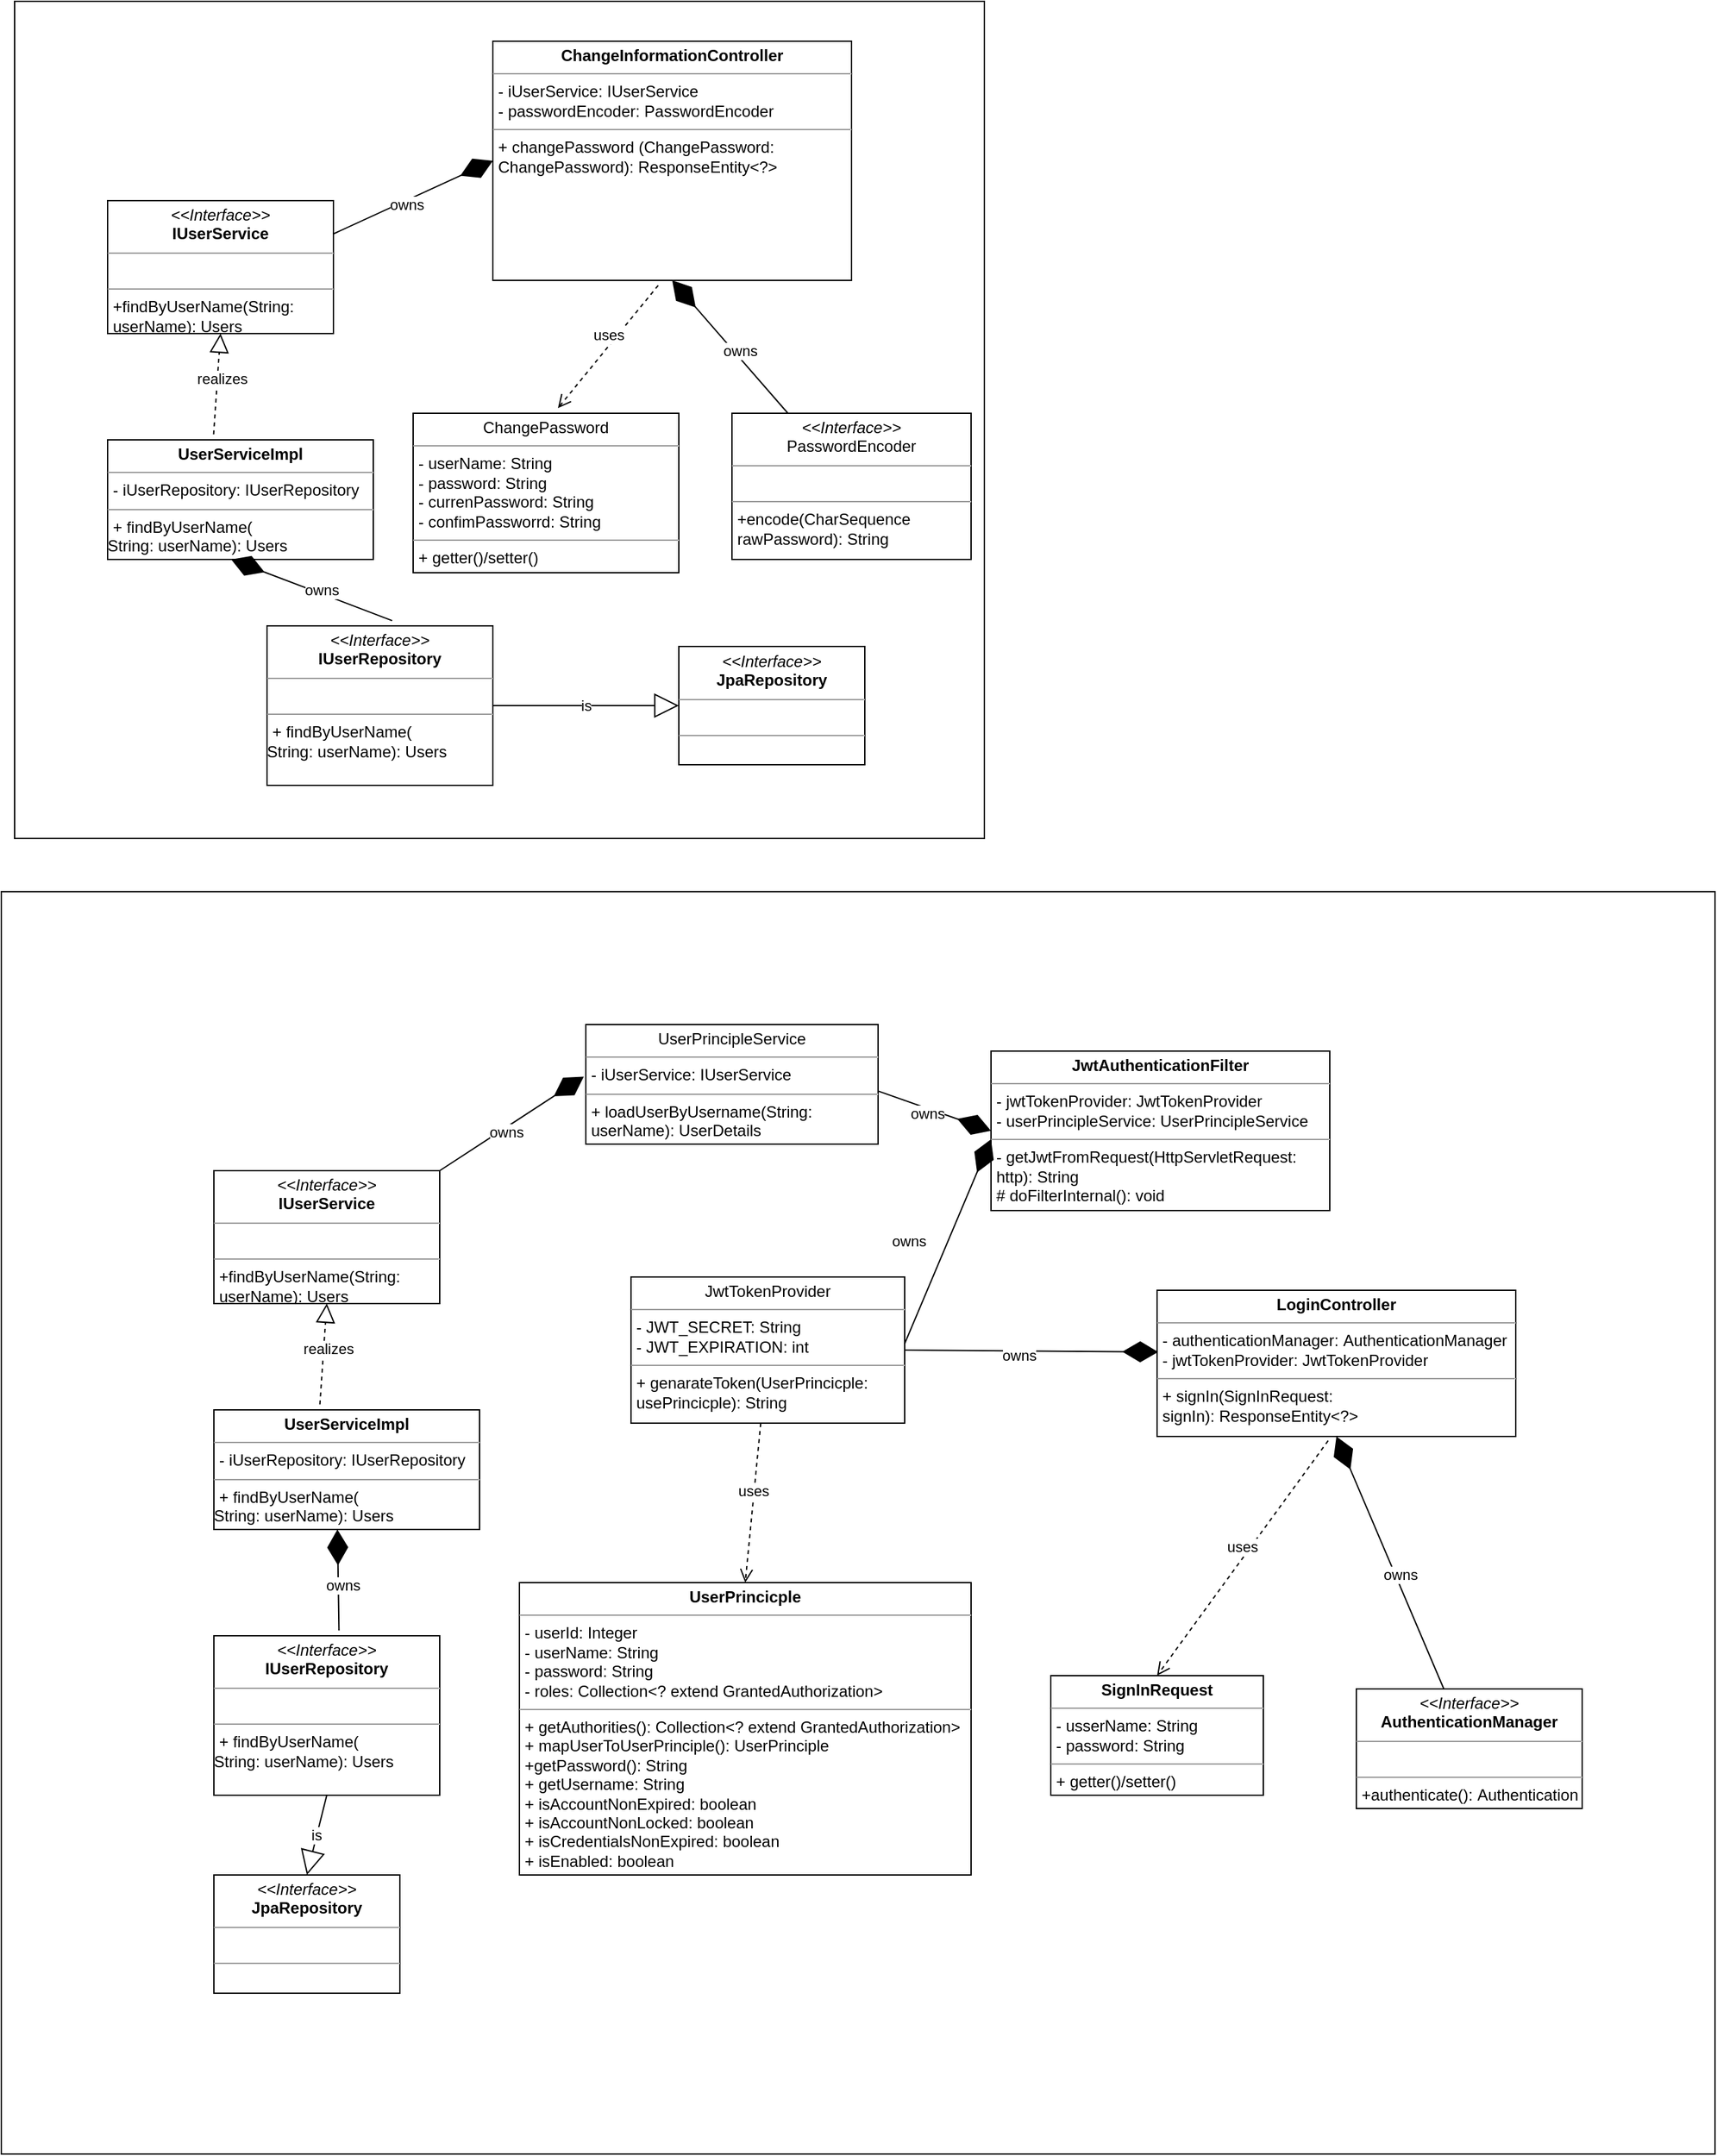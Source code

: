 <mxfile version="22.0.3" type="device" pages="3">
  <diagram id="C5RBs43oDa-KdzZeNtuy" name="class_diagram">
    <mxGraphModel dx="1276" dy="1783" grid="1" gridSize="10" guides="1" tooltips="1" connect="1" arrows="1" fold="1" page="1" pageScale="1" pageWidth="827" pageHeight="1169" math="0" shadow="0">
      <root>
        <mxCell id="WIyWlLk6GJQsqaUBKTNV-0" />
        <mxCell id="WIyWlLk6GJQsqaUBKTNV-1" parent="WIyWlLk6GJQsqaUBKTNV-0" />
        <mxCell id="ql8s9O4BfAqlzzYeSNHr-0" value="" style="html=1;whiteSpace=wrap;" parent="WIyWlLk6GJQsqaUBKTNV-1" vertex="1">
          <mxGeometry x="60" y="-430" width="1290" height="950" as="geometry" />
        </mxCell>
        <mxCell id="jYPO3VI367kmdUoxZ0iE-0" value="" style="rounded=0;whiteSpace=wrap;html=1;" parent="WIyWlLk6GJQsqaUBKTNV-1" vertex="1">
          <mxGeometry x="70" y="-1100" width="730" height="630" as="geometry" />
        </mxCell>
        <mxCell id="OGq1cjGKQ7Xz-tsoZoZo-18" value="&lt;p style=&quot;margin:0px;margin-top:4px;text-align:center;&quot;&gt;&lt;i&gt;&amp;lt;&amp;lt;Interface&amp;gt;&amp;gt;&lt;/i&gt;&lt;br&gt;&lt;b&gt;JpaRepository&lt;/b&gt;&lt;/p&gt;&lt;hr size=&quot;1&quot;&gt;&lt;p style=&quot;margin:0px;margin-left:4px;&quot;&gt;&lt;br&gt;&lt;/p&gt;&lt;hr size=&quot;1&quot;&gt;&lt;p style=&quot;margin:0px;margin-left:4px;&quot;&gt;&lt;br&gt;&lt;/p&gt;" style="verticalAlign=top;align=left;overflow=fill;fontSize=12;fontFamily=Helvetica;html=1;whiteSpace=wrap;" parent="WIyWlLk6GJQsqaUBKTNV-1" vertex="1">
          <mxGeometry x="220" y="310" width="140" height="89" as="geometry" />
        </mxCell>
        <mxCell id="OGq1cjGKQ7Xz-tsoZoZo-21" value="&lt;p style=&quot;margin:0px;margin-top:4px;text-align:center;&quot;&gt;&lt;b&gt;LoginController&lt;/b&gt;&lt;/p&gt;&lt;hr size=&quot;1&quot;&gt;&lt;p style=&quot;margin:0px;margin-left:4px;&quot;&gt;- authenticationManager&lt;span style=&quot;background-color: initial;&quot;&gt;:&amp;nbsp;&lt;/span&gt;AuthenticationManager&lt;/p&gt;&lt;p style=&quot;margin:0px;margin-left:4px;&quot;&gt;- jwtTokenProvider: JwtTokenProvider&amp;nbsp;&lt;/p&gt;&lt;hr size=&quot;1&quot;&gt;&lt;p style=&quot;margin:0px;margin-left:4px;&quot;&gt;+&amp;nbsp;signIn&lt;span style=&quot;background-color: initial;&quot;&gt;(SignInRequest: signIn):&amp;nbsp;&lt;/span&gt;ResponseEntity&amp;lt;?&amp;gt;&lt;/p&gt;" style="verticalAlign=top;align=left;overflow=fill;fontSize=12;fontFamily=Helvetica;html=1;whiteSpace=wrap;" parent="WIyWlLk6GJQsqaUBKTNV-1" vertex="1">
          <mxGeometry x="930" y="-130" width="270" height="110" as="geometry" />
        </mxCell>
        <mxCell id="OGq1cjGKQ7Xz-tsoZoZo-25" value="&lt;p style=&quot;margin:0px;margin-top:4px;text-align:center;&quot;&gt;&lt;b&gt;SignInRequest&lt;/b&gt;&lt;/p&gt;&lt;hr size=&quot;1&quot;&gt;&lt;p style=&quot;margin:0px;margin-left:4px;&quot;&gt;- usserName: String&lt;/p&gt;&lt;p style=&quot;margin:0px;margin-left:4px;&quot;&gt;- password: String&lt;/p&gt;&lt;hr size=&quot;1&quot;&gt;&lt;p style=&quot;margin:0px;margin-left:4px;&quot;&gt;+ getter()/setter()&lt;/p&gt;" style="verticalAlign=top;align=left;overflow=fill;fontSize=12;fontFamily=Helvetica;html=1;whiteSpace=wrap;" parent="WIyWlLk6GJQsqaUBKTNV-1" vertex="1">
          <mxGeometry x="850" y="160" width="160" height="90" as="geometry" />
        </mxCell>
        <mxCell id="OGq1cjGKQ7Xz-tsoZoZo-29" value="&lt;p style=&quot;margin:0px;margin-top:4px;text-align:center;&quot;&gt;&lt;i&gt;&amp;lt;&amp;lt;Interface&amp;gt;&amp;gt;&lt;/i&gt;&lt;br&gt;&lt;b&gt;IUserService&lt;/b&gt;&lt;/p&gt;&lt;hr size=&quot;1&quot;&gt;&lt;p style=&quot;margin:0px;margin-left:4px;&quot;&gt;&lt;br&gt;&lt;/p&gt;&lt;hr size=&quot;1&quot;&gt;&lt;p style=&quot;margin:0px;margin-left:4px;&quot;&gt;+findByUserName(String: userName): Users&lt;/p&gt;" style="verticalAlign=top;align=left;overflow=fill;fontSize=12;fontFamily=Helvetica;html=1;whiteSpace=wrap;" parent="WIyWlLk6GJQsqaUBKTNV-1" vertex="1">
          <mxGeometry x="220" y="-220" width="170" height="100" as="geometry" />
        </mxCell>
        <mxCell id="OGq1cjGKQ7Xz-tsoZoZo-30" value="&lt;p style=&quot;margin:0px;margin-top:4px;text-align:center;&quot;&gt;&lt;b style=&quot;border-color: var(--border-color);&quot;&gt;UserServiceImpl&lt;/b&gt;&lt;br&gt;&lt;/p&gt;&lt;hr size=&quot;1&quot;&gt;&lt;p style=&quot;margin:0px;margin-left:4px;&quot;&gt;-&amp;nbsp;iUserRepository&lt;span style=&quot;background-color: initial;&quot;&gt;: I&lt;/span&gt;UserRepository&lt;/p&gt;&lt;hr size=&quot;1&quot;&gt;&lt;p style=&quot;margin:0px;margin-left:4px;&quot;&gt;+&amp;nbsp;findByUserName(&lt;/p&gt;String: userName&lt;span style=&quot;background-color: initial;&quot;&gt;):&amp;nbsp;&lt;/span&gt;&lt;span style=&quot;background-color: initial;&quot;&gt;Users&lt;/span&gt;" style="verticalAlign=top;align=left;overflow=fill;fontSize=12;fontFamily=Helvetica;html=1;whiteSpace=wrap;" parent="WIyWlLk6GJQsqaUBKTNV-1" vertex="1">
          <mxGeometry x="220" y="-40" width="200" height="90" as="geometry" />
        </mxCell>
        <mxCell id="OGq1cjGKQ7Xz-tsoZoZo-31" value="" style="endArrow=block;dashed=1;endFill=0;endSize=12;html=1;rounded=0;entryX=0.5;entryY=1;entryDx=0;entryDy=0;exitX=0.399;exitY=-0.046;exitDx=0;exitDy=0;exitPerimeter=0;" parent="WIyWlLk6GJQsqaUBKTNV-1" source="OGq1cjGKQ7Xz-tsoZoZo-30" target="OGq1cjGKQ7Xz-tsoZoZo-29" edge="1">
          <mxGeometry width="160" relative="1" as="geometry">
            <mxPoint x="560" y="10" as="sourcePoint" />
            <mxPoint x="720" y="10" as="targetPoint" />
          </mxGeometry>
        </mxCell>
        <mxCell id="OGq1cjGKQ7Xz-tsoZoZo-32" value="realizes" style="edgeLabel;html=1;align=center;verticalAlign=middle;resizable=0;points=[];" parent="OGq1cjGKQ7Xz-tsoZoZo-31" vertex="1" connectable="0">
          <mxGeometry x="0.099" y="-3" relative="1" as="geometry">
            <mxPoint as="offset" />
          </mxGeometry>
        </mxCell>
        <mxCell id="OGq1cjGKQ7Xz-tsoZoZo-33" value="&lt;p style=&quot;margin:0px;margin-top:4px;text-align:center;&quot;&gt;&lt;i&gt;&amp;lt;&amp;lt;Interface&amp;gt;&amp;gt;&lt;/i&gt;&lt;br&gt;&lt;b&gt;IUserRepository&lt;/b&gt;&lt;/p&gt;&lt;hr size=&quot;1&quot;&gt;&lt;p style=&quot;margin:0px;margin-left:4px;&quot;&gt;&lt;br&gt;&lt;/p&gt;&lt;hr size=&quot;1&quot;&gt;&lt;p style=&quot;margin:0px;margin-left:4px;&quot;&gt;+&amp;nbsp;findByUserName(&lt;/p&gt;String: userName&lt;span style=&quot;background-color: initial;&quot;&gt;):&amp;nbsp;Users&lt;/span&gt;" style="verticalAlign=top;align=left;overflow=fill;fontSize=12;fontFamily=Helvetica;html=1;whiteSpace=wrap;" parent="WIyWlLk6GJQsqaUBKTNV-1" vertex="1">
          <mxGeometry x="220" y="130" width="170" height="120" as="geometry" />
        </mxCell>
        <mxCell id="OGq1cjGKQ7Xz-tsoZoZo-34" value="" style="endArrow=diamondThin;endFill=1;endSize=24;html=1;rounded=0;exitX=0.554;exitY=-0.033;exitDx=0;exitDy=0;entryX=0.465;entryY=1;entryDx=0;entryDy=0;entryPerimeter=0;exitPerimeter=0;" parent="WIyWlLk6GJQsqaUBKTNV-1" source="OGq1cjGKQ7Xz-tsoZoZo-33" target="OGq1cjGKQ7Xz-tsoZoZo-30" edge="1">
          <mxGeometry width="160" relative="1" as="geometry">
            <mxPoint x="560" y="10" as="sourcePoint" />
            <mxPoint x="720" y="10" as="targetPoint" />
          </mxGeometry>
        </mxCell>
        <mxCell id="OGq1cjGKQ7Xz-tsoZoZo-35" value="owns" style="edgeLabel;html=1;align=center;verticalAlign=middle;resizable=0;points=[];" parent="OGq1cjGKQ7Xz-tsoZoZo-34" vertex="1" connectable="0">
          <mxGeometry x="-0.103" y="-3" relative="1" as="geometry">
            <mxPoint as="offset" />
          </mxGeometry>
        </mxCell>
        <mxCell id="OGq1cjGKQ7Xz-tsoZoZo-36" value="is" style="endArrow=block;endSize=16;endFill=0;html=1;rounded=0;exitX=0.5;exitY=1;exitDx=0;exitDy=0;entryX=0.5;entryY=0;entryDx=0;entryDy=0;" parent="WIyWlLk6GJQsqaUBKTNV-1" source="OGq1cjGKQ7Xz-tsoZoZo-33" target="OGq1cjGKQ7Xz-tsoZoZo-18" edge="1">
          <mxGeometry width="160" relative="1" as="geometry">
            <mxPoint x="500" y="-10" as="sourcePoint" />
            <mxPoint x="660" y="-10" as="targetPoint" />
          </mxGeometry>
        </mxCell>
        <mxCell id="OGq1cjGKQ7Xz-tsoZoZo-37" value="&lt;p style=&quot;margin:0px;margin-top:4px;text-align:center;&quot;&gt;&lt;b&gt;JwtAuthenticationFilter&lt;/b&gt;&lt;/p&gt;&lt;hr size=&quot;1&quot;&gt;&lt;p style=&quot;margin:0px;margin-left:4px;&quot;&gt;-&amp;nbsp;jwtTokenProvider&lt;span style=&quot;background-color: initial;&quot;&gt;: J&lt;/span&gt;wtTokenProvider&lt;/p&gt;&lt;p style=&quot;margin:0px;margin-left:4px;&quot;&gt;- userPrincipleService:&amp;nbsp;UserPrincipleService&lt;/p&gt;&lt;hr size=&quot;1&quot;&gt;&lt;p style=&quot;margin:0px;margin-left:4px;&quot;&gt;- getJwtFromRequest&lt;span style=&quot;background-color: initial;&quot;&gt;(HttpServletRequest: http):&amp;nbsp;&lt;/span&gt;String&lt;/p&gt;&lt;p style=&quot;margin:0px;margin-left:4px;&quot;&gt;#&amp;nbsp;doFilterInternal(): void&lt;/p&gt;&lt;p style=&quot;margin:0px;margin-left:4px;&quot;&gt;&lt;br&gt;&lt;/p&gt;" style="verticalAlign=top;align=left;overflow=fill;fontSize=12;fontFamily=Helvetica;html=1;whiteSpace=wrap;" parent="WIyWlLk6GJQsqaUBKTNV-1" vertex="1">
          <mxGeometry x="805" y="-310" width="255" height="120" as="geometry" />
        </mxCell>
        <mxCell id="OGq1cjGKQ7Xz-tsoZoZo-38" value="&lt;p style=&quot;margin:0px;margin-top:4px;text-align:center;&quot;&gt;J&lt;span style=&quot;text-align: left;&quot;&gt;wtTokenProvider&lt;/span&gt;&lt;br&gt;&lt;/p&gt;&lt;hr size=&quot;1&quot;&gt;&lt;p style=&quot;margin:0px;margin-left:4px;&quot;&gt;- JWT_SECRET&lt;span style=&quot;background-color: initial;&quot;&gt;: String&lt;/span&gt;&lt;/p&gt;&lt;p style=&quot;margin:0px;margin-left:4px;&quot;&gt;-&amp;nbsp;JWT_EXPIRATION: int&lt;/p&gt;&lt;hr size=&quot;1&quot;&gt;&lt;p style=&quot;margin:0px;margin-left:4px;&quot;&gt;+&amp;nbsp;genarateToken&lt;span style=&quot;background-color: initial;&quot;&gt;(UserPrincicple: usePrincicple):&amp;nbsp;&lt;/span&gt;String&lt;/p&gt;" style="verticalAlign=top;align=left;overflow=fill;fontSize=12;fontFamily=Helvetica;html=1;whiteSpace=wrap;" parent="WIyWlLk6GJQsqaUBKTNV-1" vertex="1">
          <mxGeometry x="534" y="-140" width="206" height="110" as="geometry" />
        </mxCell>
        <mxCell id="OGq1cjGKQ7Xz-tsoZoZo-39" value="" style="endArrow=diamondThin;endFill=1;endSize=24;html=1;rounded=0;entryX=0;entryY=0.553;entryDx=0;entryDy=0;exitX=0.999;exitY=0.461;exitDx=0;exitDy=0;exitPerimeter=0;entryPerimeter=0;" parent="WIyWlLk6GJQsqaUBKTNV-1" source="OGq1cjGKQ7Xz-tsoZoZo-38" target="OGq1cjGKQ7Xz-tsoZoZo-37" edge="1">
          <mxGeometry width="160" relative="1" as="geometry">
            <mxPoint x="865" y="90" as="sourcePoint" />
            <mxPoint x="830" y="20" as="targetPoint" />
          </mxGeometry>
        </mxCell>
        <mxCell id="OGq1cjGKQ7Xz-tsoZoZo-40" value="owns" style="edgeLabel;html=1;align=center;verticalAlign=middle;resizable=0;points=[];" parent="OGq1cjGKQ7Xz-tsoZoZo-39" vertex="1" connectable="0">
          <mxGeometry x="-0.103" y="-3" relative="1" as="geometry">
            <mxPoint x="-29" y="-10" as="offset" />
          </mxGeometry>
        </mxCell>
        <mxCell id="OGq1cjGKQ7Xz-tsoZoZo-41" value="&lt;p style=&quot;margin:0px;margin-top:4px;text-align:center;&quot;&gt;UserPrincipleService&lt;/p&gt;&lt;hr size=&quot;1&quot;&gt;&lt;p style=&quot;margin:0px;margin-left:4px;&quot;&gt;- iUserService: IUserService&lt;/p&gt;&lt;hr size=&quot;1&quot;&gt;&lt;p style=&quot;margin:0px;margin-left:4px;&quot;&gt;+&amp;nbsp;loadUserByUsername&lt;span style=&quot;background-color: initial;&quot;&gt;(String: userName):&amp;nbsp;&lt;/span&gt;UserDetails&lt;/p&gt;" style="verticalAlign=top;align=left;overflow=fill;fontSize=12;fontFamily=Helvetica;html=1;whiteSpace=wrap;" parent="WIyWlLk6GJQsqaUBKTNV-1" vertex="1">
          <mxGeometry x="500" y="-330" width="220" height="90" as="geometry" />
        </mxCell>
        <mxCell id="OGq1cjGKQ7Xz-tsoZoZo-42" value="" style="endArrow=diamondThin;endFill=1;endSize=24;html=1;rounded=0;entryX=0;entryY=0.5;entryDx=0;entryDy=0;exitX=1;exitY=0.556;exitDx=0;exitDy=0;exitPerimeter=0;" parent="WIyWlLk6GJQsqaUBKTNV-1" source="OGq1cjGKQ7Xz-tsoZoZo-41" target="OGq1cjGKQ7Xz-tsoZoZo-37" edge="1">
          <mxGeometry width="160" relative="1" as="geometry">
            <mxPoint x="722" y="-278" as="sourcePoint" />
            <mxPoint x="820" y="-76" as="targetPoint" />
          </mxGeometry>
        </mxCell>
        <mxCell id="OGq1cjGKQ7Xz-tsoZoZo-43" value="owns" style="edgeLabel;html=1;align=center;verticalAlign=middle;resizable=0;points=[];" parent="OGq1cjGKQ7Xz-tsoZoZo-42" vertex="1" connectable="0">
          <mxGeometry x="-0.103" y="-3" relative="1" as="geometry">
            <mxPoint as="offset" />
          </mxGeometry>
        </mxCell>
        <mxCell id="OGq1cjGKQ7Xz-tsoZoZo-44" value="" style="endArrow=diamondThin;endFill=1;endSize=24;html=1;rounded=0;exitX=1;exitY=0;exitDx=0;exitDy=0;entryX=-0.007;entryY=0.436;entryDx=0;entryDy=0;entryPerimeter=0;" parent="WIyWlLk6GJQsqaUBKTNV-1" source="OGq1cjGKQ7Xz-tsoZoZo-29" target="OGq1cjGKQ7Xz-tsoZoZo-41" edge="1">
          <mxGeometry width="160" relative="1" as="geometry">
            <mxPoint x="660" y="190" as="sourcePoint" />
            <mxPoint x="747" y="120" as="targetPoint" />
          </mxGeometry>
        </mxCell>
        <mxCell id="OGq1cjGKQ7Xz-tsoZoZo-45" value="owns" style="edgeLabel;html=1;align=center;verticalAlign=middle;resizable=0;points=[];" parent="OGq1cjGKQ7Xz-tsoZoZo-44" vertex="1" connectable="0">
          <mxGeometry x="-0.103" y="-3" relative="1" as="geometry">
            <mxPoint as="offset" />
          </mxGeometry>
        </mxCell>
        <mxCell id="OGq1cjGKQ7Xz-tsoZoZo-47" value="&lt;p style=&quot;margin:0px;margin-top:4px;text-align:center;&quot;&gt;&lt;b&gt;UserPrincicple&lt;/b&gt;&lt;/p&gt;&lt;hr size=&quot;1&quot;&gt;&lt;p style=&quot;margin:0px;margin-left:4px;&quot;&gt;- userId: Integer&lt;/p&gt;&lt;p style=&quot;margin:0px;margin-left:4px;&quot;&gt;-&amp;nbsp;userName: String&lt;/p&gt;&lt;p style=&quot;margin:0px;margin-left:4px;&quot;&gt;- password: String&lt;/p&gt;&lt;p style=&quot;margin:0px;margin-left:4px;&quot;&gt;- roles: Collection&amp;lt;? extend GrantedAuthorization&amp;gt;&lt;/p&gt;&lt;hr size=&quot;1&quot;&gt;&lt;p style=&quot;margin:0px;margin-left:4px;&quot;&gt;+&amp;nbsp;getAuthorities&lt;span style=&quot;background-color: initial;&quot;&gt;(): Collection&amp;lt;? extend GrantedAuthorization&amp;gt;&lt;/span&gt;&lt;/p&gt;&lt;p style=&quot;margin:0px;margin-left:4px;&quot;&gt;&lt;span style=&quot;background-color: initial;&quot;&gt;+&amp;nbsp;&lt;/span&gt;mapUserToUserPrinciple():&amp;nbsp;UserPrinciple&lt;/p&gt;&lt;p style=&quot;margin:0px;margin-left:4px;&quot;&gt;+getPassword(): String&lt;/p&gt;&lt;p style=&quot;margin:0px;margin-left:4px;&quot;&gt;+&amp;nbsp;getUsername: String&lt;/p&gt;&lt;p style=&quot;margin:0px;margin-left:4px;&quot;&gt;+&amp;nbsp;isAccountNonExpired:&amp;nbsp;boolean&lt;/p&gt;&lt;p style=&quot;margin:0px;margin-left:4px;&quot;&gt;+&amp;nbsp;isAccountNonLocked: boolean&lt;/p&gt;&lt;p style=&quot;border-color: var(--border-color); margin: 0px 0px 0px 4px;&quot;&gt;+&amp;nbsp;isCredentialsNonExpired&lt;span style=&quot;background-color: initial;&quot;&gt;:&amp;nbsp;boolean&lt;/span&gt;&lt;/p&gt;&lt;p style=&quot;border-color: var(--border-color); margin: 0px 0px 0px 4px;&quot;&gt;+&amp;nbsp;isEnabled&lt;span style=&quot;background-color: initial;&quot;&gt;: boolean&lt;/span&gt;&lt;/p&gt;" style="verticalAlign=top;align=left;overflow=fill;fontSize=12;fontFamily=Helvetica;html=1;whiteSpace=wrap;" parent="WIyWlLk6GJQsqaUBKTNV-1" vertex="1">
          <mxGeometry x="450" y="90" width="340" height="220" as="geometry" />
        </mxCell>
        <mxCell id="OGq1cjGKQ7Xz-tsoZoZo-48" value="uses" style="html=1;verticalAlign=bottom;endArrow=open;dashed=1;endSize=8;curved=0;rounded=0;entryX=0.5;entryY=0;entryDx=0;entryDy=0;" parent="WIyWlLk6GJQsqaUBKTNV-1" source="OGq1cjGKQ7Xz-tsoZoZo-38" target="OGq1cjGKQ7Xz-tsoZoZo-47" edge="1">
          <mxGeometry relative="1" as="geometry">
            <mxPoint x="1000" y="190" as="sourcePoint" />
            <mxPoint x="880" y="210" as="targetPoint" />
          </mxGeometry>
        </mxCell>
        <mxCell id="OGq1cjGKQ7Xz-tsoZoZo-49" value="uses" style="html=1;verticalAlign=bottom;endArrow=open;dashed=1;endSize=8;curved=0;rounded=0;entryX=0.5;entryY=0;entryDx=0;entryDy=0;exitX=0.477;exitY=1.029;exitDx=0;exitDy=0;exitPerimeter=0;" parent="WIyWlLk6GJQsqaUBKTNV-1" source="OGq1cjGKQ7Xz-tsoZoZo-21" target="OGq1cjGKQ7Xz-tsoZoZo-25" edge="1">
          <mxGeometry relative="1" as="geometry">
            <mxPoint x="1360" y="88" as="sourcePoint" />
            <mxPoint x="1190" y="30" as="targetPoint" />
          </mxGeometry>
        </mxCell>
        <mxCell id="OGq1cjGKQ7Xz-tsoZoZo-50" value="&lt;p style=&quot;margin:0px;margin-top:4px;text-align:center;&quot;&gt;&lt;i&gt;&amp;lt;&amp;lt;Interface&amp;gt;&amp;gt;&lt;/i&gt;&lt;br&gt;&lt;b&gt;AuthenticationManager&lt;/b&gt;&lt;/p&gt;&lt;hr size=&quot;1&quot;&gt;&lt;p style=&quot;margin:0px;margin-left:4px;&quot;&gt;&lt;br&gt;&lt;/p&gt;&lt;hr size=&quot;1&quot;&gt;&lt;p style=&quot;margin:0px;margin-left:4px;&quot;&gt;+authenticate&lt;span style=&quot;background-color: initial;&quot;&gt;():&amp;nbsp;&lt;/span&gt;Authentication&lt;/p&gt;" style="verticalAlign=top;align=left;overflow=fill;fontSize=12;fontFamily=Helvetica;html=1;whiteSpace=wrap;" parent="WIyWlLk6GJQsqaUBKTNV-1" vertex="1">
          <mxGeometry x="1080" y="170" width="170" height="90" as="geometry" />
        </mxCell>
        <mxCell id="OGq1cjGKQ7Xz-tsoZoZo-51" value="" style="endArrow=diamondThin;endFill=1;endSize=24;html=1;rounded=0;entryX=0.5;entryY=1;entryDx=0;entryDy=0;" parent="WIyWlLk6GJQsqaUBKTNV-1" source="OGq1cjGKQ7Xz-tsoZoZo-50" target="OGq1cjGKQ7Xz-tsoZoZo-21" edge="1">
          <mxGeometry width="160" relative="1" as="geometry">
            <mxPoint x="1413" y="150" as="sourcePoint" />
            <mxPoint x="1547" y="70" as="targetPoint" />
          </mxGeometry>
        </mxCell>
        <mxCell id="OGq1cjGKQ7Xz-tsoZoZo-52" value="owns" style="edgeLabel;html=1;align=center;verticalAlign=middle;resizable=0;points=[];" parent="OGq1cjGKQ7Xz-tsoZoZo-51" vertex="1" connectable="0">
          <mxGeometry x="-0.103" y="-3" relative="1" as="geometry">
            <mxPoint as="offset" />
          </mxGeometry>
        </mxCell>
        <mxCell id="OGq1cjGKQ7Xz-tsoZoZo-53" value="" style="endArrow=diamondThin;endFill=1;endSize=24;html=1;rounded=0;entryX=0.003;entryY=0.422;entryDx=0;entryDy=0;exitX=1;exitY=0.5;exitDx=0;exitDy=0;entryPerimeter=0;" parent="WIyWlLk6GJQsqaUBKTNV-1" source="OGq1cjGKQ7Xz-tsoZoZo-38" target="OGq1cjGKQ7Xz-tsoZoZo-21" edge="1">
          <mxGeometry width="160" relative="1" as="geometry">
            <mxPoint x="740" y="-95" as="sourcePoint" />
            <mxPoint x="1400" as="targetPoint" />
          </mxGeometry>
        </mxCell>
        <mxCell id="OGq1cjGKQ7Xz-tsoZoZo-54" value="owns" style="edgeLabel;html=1;align=center;verticalAlign=middle;resizable=0;points=[];" parent="OGq1cjGKQ7Xz-tsoZoZo-53" vertex="1" connectable="0">
          <mxGeometry x="-0.103" y="-3" relative="1" as="geometry">
            <mxPoint as="offset" />
          </mxGeometry>
        </mxCell>
        <mxCell id="4vN9LezOLMFgxgBN6kdw-0" value="&lt;p style=&quot;margin:0px;margin-top:4px;text-align:center;&quot;&gt;&lt;b&gt;ChangeInformationController&lt;/b&gt;&lt;/p&gt;&lt;hr size=&quot;1&quot;&gt;&lt;p style=&quot;margin:0px;margin-left:4px;&quot;&gt;- iUserService&lt;span style=&quot;background-color: initial;&quot;&gt;: IUserService&lt;/span&gt;&lt;/p&gt;&lt;p style=&quot;margin:0px;margin-left:4px;&quot;&gt;&lt;span style=&quot;background-color: initial;&quot;&gt;- passwordEncoder: PasswordEncoder&lt;/span&gt;&lt;/p&gt;&lt;hr size=&quot;1&quot;&gt;&lt;p style=&quot;margin:0px;margin-left:4px;&quot;&gt;+ changePassword (ChangePassword: ChangePassword&lt;span style=&quot;background-color: initial;&quot;&gt;):&amp;nbsp;&lt;/span&gt;&lt;span style=&quot;background-color: initial;&quot;&gt;ResponseEntity&amp;lt;?&amp;gt;&lt;/span&gt;&lt;/p&gt;&lt;p style=&quot;margin:0px;margin-left:4px;&quot;&gt;&lt;br&gt;&lt;/p&gt;" style="verticalAlign=top;align=left;overflow=fill;fontSize=12;fontFamily=Helvetica;html=1;whiteSpace=wrap;" parent="WIyWlLk6GJQsqaUBKTNV-1" vertex="1">
          <mxGeometry x="430" y="-1070" width="270" height="180" as="geometry" />
        </mxCell>
        <mxCell id="4vN9LezOLMFgxgBN6kdw-1" value="&lt;p style=&quot;margin:0px;margin-top:4px;text-align:center;&quot;&gt;&lt;i&gt;&amp;lt;&amp;lt;Interface&amp;gt;&amp;gt;&lt;/i&gt;&lt;br&gt;&lt;b&gt;JpaRepository&lt;/b&gt;&lt;/p&gt;&lt;hr size=&quot;1&quot;&gt;&lt;p style=&quot;margin:0px;margin-left:4px;&quot;&gt;&lt;br&gt;&lt;/p&gt;&lt;hr size=&quot;1&quot;&gt;&lt;p style=&quot;margin:0px;margin-left:4px;&quot;&gt;&lt;br&gt;&lt;/p&gt;" style="verticalAlign=top;align=left;overflow=fill;fontSize=12;fontFamily=Helvetica;html=1;whiteSpace=wrap;" parent="WIyWlLk6GJQsqaUBKTNV-1" vertex="1">
          <mxGeometry x="570" y="-614.5" width="140" height="89" as="geometry" />
        </mxCell>
        <mxCell id="4vN9LezOLMFgxgBN6kdw-2" value="&lt;p style=&quot;margin:0px;margin-top:4px;text-align:center;&quot;&gt;&lt;i&gt;&amp;lt;&amp;lt;Interface&amp;gt;&amp;gt;&lt;/i&gt;&lt;br&gt;&lt;b&gt;IUserService&lt;/b&gt;&lt;/p&gt;&lt;hr size=&quot;1&quot;&gt;&lt;p style=&quot;margin:0px;margin-left:4px;&quot;&gt;&lt;br&gt;&lt;/p&gt;&lt;hr size=&quot;1&quot;&gt;&lt;p style=&quot;margin:0px;margin-left:4px;&quot;&gt;+findByUserName(String: userName): Users&lt;/p&gt;" style="verticalAlign=top;align=left;overflow=fill;fontSize=12;fontFamily=Helvetica;html=1;whiteSpace=wrap;" parent="WIyWlLk6GJQsqaUBKTNV-1" vertex="1">
          <mxGeometry x="140" y="-950" width="170" height="100" as="geometry" />
        </mxCell>
        <mxCell id="4vN9LezOLMFgxgBN6kdw-3" value="&lt;p style=&quot;margin:0px;margin-top:4px;text-align:center;&quot;&gt;&lt;b style=&quot;border-color: var(--border-color);&quot;&gt;UserServiceImpl&lt;/b&gt;&lt;br&gt;&lt;/p&gt;&lt;hr size=&quot;1&quot;&gt;&lt;p style=&quot;margin:0px;margin-left:4px;&quot;&gt;-&amp;nbsp;iUserRepository&lt;span style=&quot;background-color: initial;&quot;&gt;: I&lt;/span&gt;UserRepository&lt;/p&gt;&lt;hr size=&quot;1&quot;&gt;&lt;p style=&quot;margin:0px;margin-left:4px;&quot;&gt;+&amp;nbsp;findByUserName(&lt;/p&gt;String: userName&lt;span style=&quot;background-color: initial;&quot;&gt;):&amp;nbsp;&lt;/span&gt;&lt;span style=&quot;background-color: initial;&quot;&gt;Users&lt;/span&gt;" style="verticalAlign=top;align=left;overflow=fill;fontSize=12;fontFamily=Helvetica;html=1;whiteSpace=wrap;" parent="WIyWlLk6GJQsqaUBKTNV-1" vertex="1">
          <mxGeometry x="140" y="-770" width="200" height="90" as="geometry" />
        </mxCell>
        <mxCell id="4vN9LezOLMFgxgBN6kdw-4" value="" style="endArrow=block;dashed=1;endFill=0;endSize=12;html=1;rounded=0;entryX=0.5;entryY=1;entryDx=0;entryDy=0;exitX=0.399;exitY=-0.046;exitDx=0;exitDy=0;exitPerimeter=0;" parent="WIyWlLk6GJQsqaUBKTNV-1" source="4vN9LezOLMFgxgBN6kdw-3" target="4vN9LezOLMFgxgBN6kdw-2" edge="1">
          <mxGeometry width="160" relative="1" as="geometry">
            <mxPoint x="480" y="-720" as="sourcePoint" />
            <mxPoint x="640" y="-720" as="targetPoint" />
          </mxGeometry>
        </mxCell>
        <mxCell id="4vN9LezOLMFgxgBN6kdw-5" value="realizes" style="edgeLabel;html=1;align=center;verticalAlign=middle;resizable=0;points=[];" parent="4vN9LezOLMFgxgBN6kdw-4" vertex="1" connectable="0">
          <mxGeometry x="0.099" y="-3" relative="1" as="geometry">
            <mxPoint as="offset" />
          </mxGeometry>
        </mxCell>
        <mxCell id="4vN9LezOLMFgxgBN6kdw-6" value="&lt;p style=&quot;margin:0px;margin-top:4px;text-align:center;&quot;&gt;&lt;i&gt;&amp;lt;&amp;lt;Interface&amp;gt;&amp;gt;&lt;/i&gt;&lt;br&gt;&lt;b&gt;IUserRepository&lt;/b&gt;&lt;/p&gt;&lt;hr size=&quot;1&quot;&gt;&lt;p style=&quot;margin:0px;margin-left:4px;&quot;&gt;&lt;br&gt;&lt;/p&gt;&lt;hr size=&quot;1&quot;&gt;&lt;p style=&quot;margin:0px;margin-left:4px;&quot;&gt;+&amp;nbsp;findByUserName(&lt;/p&gt;String: userName&lt;span style=&quot;background-color: initial;&quot;&gt;):&amp;nbsp;Users&lt;/span&gt;" style="verticalAlign=top;align=left;overflow=fill;fontSize=12;fontFamily=Helvetica;html=1;whiteSpace=wrap;" parent="WIyWlLk6GJQsqaUBKTNV-1" vertex="1">
          <mxGeometry x="260" y="-630" width="170" height="120" as="geometry" />
        </mxCell>
        <mxCell id="4vN9LezOLMFgxgBN6kdw-7" value="" style="endArrow=diamondThin;endFill=1;endSize=24;html=1;rounded=0;exitX=0.554;exitY=-0.033;exitDx=0;exitDy=0;entryX=0.465;entryY=1;entryDx=0;entryDy=0;entryPerimeter=0;exitPerimeter=0;" parent="WIyWlLk6GJQsqaUBKTNV-1" source="4vN9LezOLMFgxgBN6kdw-6" target="4vN9LezOLMFgxgBN6kdw-3" edge="1">
          <mxGeometry width="160" relative="1" as="geometry">
            <mxPoint x="480" y="-720" as="sourcePoint" />
            <mxPoint x="640" y="-720" as="targetPoint" />
          </mxGeometry>
        </mxCell>
        <mxCell id="4vN9LezOLMFgxgBN6kdw-8" value="owns" style="edgeLabel;html=1;align=center;verticalAlign=middle;resizable=0;points=[];" parent="4vN9LezOLMFgxgBN6kdw-7" vertex="1" connectable="0">
          <mxGeometry x="-0.103" y="-3" relative="1" as="geometry">
            <mxPoint as="offset" />
          </mxGeometry>
        </mxCell>
        <mxCell id="4vN9LezOLMFgxgBN6kdw-9" value="is" style="endArrow=block;endSize=16;endFill=0;html=1;rounded=0;exitX=1;exitY=0.5;exitDx=0;exitDy=0;entryX=0;entryY=0.5;entryDx=0;entryDy=0;" parent="WIyWlLk6GJQsqaUBKTNV-1" source="4vN9LezOLMFgxgBN6kdw-6" target="4vN9LezOLMFgxgBN6kdw-1" edge="1">
          <mxGeometry width="160" relative="1" as="geometry">
            <mxPoint x="420" y="-740" as="sourcePoint" />
            <mxPoint x="580" y="-740" as="targetPoint" />
          </mxGeometry>
        </mxCell>
        <mxCell id="4vN9LezOLMFgxgBN6kdw-10" value="" style="endArrow=diamondThin;endFill=1;endSize=24;html=1;rounded=0;exitX=1;exitY=0.25;exitDx=0;exitDy=0;entryX=0;entryY=0.5;entryDx=0;entryDy=0;" parent="WIyWlLk6GJQsqaUBKTNV-1" source="4vN9LezOLMFgxgBN6kdw-2" target="4vN9LezOLMFgxgBN6kdw-0" edge="1">
          <mxGeometry width="160" relative="1" as="geometry">
            <mxPoint x="310" y="-890" as="sourcePoint" />
            <mxPoint x="418" y="-961" as="targetPoint" />
          </mxGeometry>
        </mxCell>
        <mxCell id="4vN9LezOLMFgxgBN6kdw-11" value="owns" style="edgeLabel;html=1;align=center;verticalAlign=middle;resizable=0;points=[];" parent="4vN9LezOLMFgxgBN6kdw-10" vertex="1" connectable="0">
          <mxGeometry x="-0.103" y="-3" relative="1" as="geometry">
            <mxPoint as="offset" />
          </mxGeometry>
        </mxCell>
        <mxCell id="4vN9LezOLMFgxgBN6kdw-12" value="uses" style="html=1;verticalAlign=bottom;endArrow=open;dashed=1;endSize=8;curved=0;rounded=0;exitX=0.461;exitY=1.021;exitDx=0;exitDy=0;exitPerimeter=0;entryX=0.545;entryY=-0.032;entryDx=0;entryDy=0;entryPerimeter=0;" parent="WIyWlLk6GJQsqaUBKTNV-1" source="4vN9LezOLMFgxgBN6kdw-0" target="4vN9LezOLMFgxgBN6kdw-13" edge="1">
          <mxGeometry relative="1" as="geometry">
            <mxPoint x="727" y="-960" as="sourcePoint" />
            <mxPoint x="570" y="-850" as="targetPoint" />
          </mxGeometry>
        </mxCell>
        <mxCell id="4vN9LezOLMFgxgBN6kdw-13" value="&lt;p style=&quot;margin:0px;margin-top:4px;text-align:center;&quot;&gt;ChangePassword&lt;/p&gt;&lt;hr size=&quot;1&quot;&gt;&lt;p style=&quot;margin:0px;margin-left:4px;&quot;&gt;-&amp;nbsp;userName&lt;span style=&quot;background-color: initial;&quot;&gt;: String&lt;/span&gt;&lt;/p&gt;&lt;p style=&quot;margin:0px;margin-left:4px;&quot;&gt;-&amp;nbsp;password&lt;span style=&quot;background-color: initial;&quot;&gt;: String&lt;/span&gt;&lt;/p&gt;&lt;p style=&quot;margin:0px;margin-left:4px;&quot;&gt;&lt;span style=&quot;background-color: initial;&quot;&gt;- currenPassword: String&lt;/span&gt;&lt;/p&gt;&lt;p style=&quot;margin:0px;margin-left:4px;&quot;&gt;- confimPassworrd: String&lt;/p&gt;&lt;hr size=&quot;1&quot;&gt;&lt;p style=&quot;margin:0px;margin-left:4px;&quot;&gt;+ getter()/setter()&lt;/p&gt;" style="verticalAlign=top;align=left;overflow=fill;fontSize=12;fontFamily=Helvetica;html=1;whiteSpace=wrap;" parent="WIyWlLk6GJQsqaUBKTNV-1" vertex="1">
          <mxGeometry x="370" y="-790" width="200" height="120" as="geometry" />
        </mxCell>
        <mxCell id="4vN9LezOLMFgxgBN6kdw-14" value="&lt;p style=&quot;margin:0px;margin-top:4px;text-align:center;&quot;&gt;&lt;i&gt;&amp;lt;&amp;lt;Interface&amp;gt;&amp;gt;&lt;/i&gt;&lt;br&gt;PasswordEncoder&lt;br&gt;&lt;/p&gt;&lt;hr size=&quot;1&quot;&gt;&lt;p style=&quot;margin:0px;margin-left:4px;&quot;&gt;&lt;br&gt;&lt;/p&gt;&lt;hr size=&quot;1&quot;&gt;&lt;p style=&quot;margin:0px;margin-left:4px;&quot;&gt;+encode&lt;span style=&quot;background-color: initial;&quot;&gt;(CharSequence rawPassword):&amp;nbsp;&lt;/span&gt;String&lt;/p&gt;" style="verticalAlign=top;align=left;overflow=fill;fontSize=12;fontFamily=Helvetica;html=1;whiteSpace=wrap;" parent="WIyWlLk6GJQsqaUBKTNV-1" vertex="1">
          <mxGeometry x="610" y="-790" width="180" height="110" as="geometry" />
        </mxCell>
        <mxCell id="4vN9LezOLMFgxgBN6kdw-15" value="" style="endArrow=diamondThin;endFill=1;endSize=24;html=1;rounded=0;entryX=0.5;entryY=1;entryDx=0;entryDy=0;" parent="WIyWlLk6GJQsqaUBKTNV-1" source="4vN9LezOLMFgxgBN6kdw-14" target="4vN9LezOLMFgxgBN6kdw-0" edge="1">
          <mxGeometry width="160" relative="1" as="geometry">
            <mxPoint x="1098" y="-760" as="sourcePoint" />
            <mxPoint x="750" y="-930" as="targetPoint" />
          </mxGeometry>
        </mxCell>
        <mxCell id="4vN9LezOLMFgxgBN6kdw-16" value="owns" style="edgeLabel;html=1;align=center;verticalAlign=middle;resizable=0;points=[];" parent="4vN9LezOLMFgxgBN6kdw-15" vertex="1" connectable="0">
          <mxGeometry x="-0.103" y="-3" relative="1" as="geometry">
            <mxPoint as="offset" />
          </mxGeometry>
        </mxCell>
      </root>
    </mxGraphModel>
  </diagram>
  <diagram id="lOfqRchyNPSI56cXGb2N" name="squence_diagram">
    <mxGraphModel dx="2328" dy="722" grid="1" gridSize="10" guides="1" tooltips="1" connect="1" arrows="1" fold="1" page="1" pageScale="1" pageWidth="827" pageHeight="1169" math="0" shadow="0">
      <root>
        <mxCell id="0" />
        <mxCell id="1" parent="0" />
        <mxCell id="oL-_xspf0wyE7Ma5RtEQ-44" value="" style="rounded=0;whiteSpace=wrap;html=1;" parent="1" vertex="1">
          <mxGeometry x="-760" y="60" width="1220" height="830" as="geometry" />
        </mxCell>
        <mxCell id="oL-_xspf0wyE7Ma5RtEQ-33" value="" style="rounded=0;whiteSpace=wrap;html=1;" parent="1" vertex="1">
          <mxGeometry x="-770" y="990" width="1630" height="830" as="geometry" />
        </mxCell>
        <mxCell id="e0AsV-FHl-M4myUDjuzJ-1" value="User" style="shape=umlActor;verticalLabelPosition=bottom;verticalAlign=top;html=1;outlineConnect=0;" parent="1" vertex="1">
          <mxGeometry x="-650" y="1055" width="30" height="60" as="geometry" />
        </mxCell>
        <mxCell id="e0AsV-FHl-M4myUDjuzJ-2" value="" style="endArrow=none;dashed=1;html=1;rounded=0;" parent="1" edge="1">
          <mxGeometry width="50" height="50" relative="1" as="geometry">
            <mxPoint x="-640" y="1810" as="sourcePoint" />
            <mxPoint x="-640" y="1144" as="targetPoint" />
          </mxGeometry>
        </mxCell>
        <mxCell id="e0AsV-FHl-M4myUDjuzJ-5" value="" style="html=1;points=[[0,0,0,0,5],[0,1,0,0,-5],[1,0,0,0,5],[1,1,0,0,-5]];perimeter=orthogonalPerimeter;outlineConnect=0;targetShapes=umlLifeline;portConstraint=eastwest;newEdgeStyle={&quot;curved&quot;:0,&quot;rounded&quot;:0};" parent="1" vertex="1">
          <mxGeometry x="-490" y="1144" width="10" height="666" as="geometry" />
        </mxCell>
        <mxCell id="e0AsV-FHl-M4myUDjuzJ-6" value="1. Enterr username and &lt;br&gt;password" style="html=1;verticalAlign=bottom;endArrow=block;curved=0;rounded=0;" parent="1" edge="1">
          <mxGeometry width="80" relative="1" as="geometry">
            <mxPoint x="-640" y="1185" as="sourcePoint" />
            <mxPoint x="-490" y="1185" as="targetPoint" />
          </mxGeometry>
        </mxCell>
        <mxCell id="e0AsV-FHl-M4myUDjuzJ-7" value="View" style="rounded=0;whiteSpace=wrap;html=1;" parent="1" vertex="1">
          <mxGeometry x="-525" y="1065" width="80" height="40" as="geometry" />
        </mxCell>
        <mxCell id="e0AsV-FHl-M4myUDjuzJ-8" value="" style="endArrow=none;dashed=1;html=1;rounded=0;entryX=0.5;entryY=1;entryDx=0;entryDy=0;" parent="1" source="e0AsV-FHl-M4myUDjuzJ-5" target="e0AsV-FHl-M4myUDjuzJ-7" edge="1">
          <mxGeometry width="50" height="50" relative="1" as="geometry">
            <mxPoint x="-485.5" y="1156" as="sourcePoint" />
            <mxPoint x="-485.5" y="1105" as="targetPoint" />
          </mxGeometry>
        </mxCell>
        <mxCell id="e0AsV-FHl-M4myUDjuzJ-9" value="2. Click button &quot;Sign in&quot;" style="html=1;verticalAlign=bottom;endArrow=block;curved=0;rounded=0;" parent="1" edge="1">
          <mxGeometry width="80" relative="1" as="geometry">
            <mxPoint x="-640" y="1225" as="sourcePoint" />
            <mxPoint x="-490" y="1225" as="targetPoint" />
          </mxGeometry>
        </mxCell>
        <mxCell id="e0AsV-FHl-M4myUDjuzJ-12" value="" style="html=1;points=[[0,0,0,0,5],[0,1,0,0,-5],[1,0,0,0,5],[1,1,0,0,-5]];perimeter=orthogonalPerimeter;outlineConnect=0;targetShapes=umlLifeline;portConstraint=eastwest;newEdgeStyle={&quot;curved&quot;:0,&quot;rounded&quot;:0};" parent="1" vertex="1">
          <mxGeometry x="-295" y="1225" width="10" height="120" as="geometry" />
        </mxCell>
        <mxCell id="e0AsV-FHl-M4myUDjuzJ-13" value="&lt;pre style=&quot;background-color: rgb(255, 255, 255); color: rgb(8, 8, 8);&quot;&gt;&lt;font style=&quot;font-size: 12px;&quot; face=&quot;Helvetica&quot;&gt;JwtAuthenticationFilter&lt;/font&gt;&lt;/pre&gt;" style="rounded=0;whiteSpace=wrap;html=1;" parent="1" vertex="1">
          <mxGeometry x="-360" y="1065" width="140" height="45" as="geometry" />
        </mxCell>
        <mxCell id="e0AsV-FHl-M4myUDjuzJ-14" value="3. doFilterInternal()" style="html=1;verticalAlign=bottom;endArrow=block;curved=0;rounded=0;entryX=0.5;entryY=0.348;entryDx=0;entryDy=0;entryPerimeter=0;" parent="1" edge="1">
          <mxGeometry width="80" relative="1" as="geometry">
            <mxPoint x="-480" y="1264.998" as="sourcePoint" />
            <mxPoint x="-290" y="1264.998" as="targetPoint" />
          </mxGeometry>
        </mxCell>
        <mxCell id="e0AsV-FHl-M4myUDjuzJ-15" value="" style="endArrow=none;dashed=1;html=1;rounded=0;entryX=0.5;entryY=1;entryDx=0;entryDy=0;" parent="1" source="e0AsV-FHl-M4myUDjuzJ-12" target="e0AsV-FHl-M4myUDjuzJ-13" edge="1">
          <mxGeometry width="50" height="50" relative="1" as="geometry">
            <mxPoint x="-445" y="1154" as="sourcePoint" />
            <mxPoint x="-445" y="1115" as="targetPoint" />
          </mxGeometry>
        </mxCell>
        <mxCell id="e0AsV-FHl-M4myUDjuzJ-16" value="" style="html=1;points=[[0,0,0,0,5],[0,1,0,0,-5],[1,0,0,0,5],[1,1,0,0,-5]];perimeter=orthogonalPerimeter;outlineConnect=0;targetShapes=umlLifeline;portConstraint=eastwest;newEdgeStyle={&quot;curved&quot;:0,&quot;rounded&quot;:0};" parent="1" vertex="1">
          <mxGeometry x="-95" y="1270" width="10" height="540" as="geometry" />
        </mxCell>
        <mxCell id="e0AsV-FHl-M4myUDjuzJ-17" value="&lt;pre style=&quot;background-color: rgb(255, 255, 255); color: rgb(8, 8, 8);&quot;&gt;&lt;font style=&quot;font-size: 12px;&quot; face=&quot;Helvetica&quot;&gt;SignInController&lt;/font&gt;&lt;/pre&gt;" style="rounded=0;whiteSpace=wrap;html=1;" parent="1" vertex="1">
          <mxGeometry x="-149.37" y="1065" width="115" height="45" as="geometry" />
        </mxCell>
        <mxCell id="e0AsV-FHl-M4myUDjuzJ-18" value="4. SignIn()" style="html=1;verticalAlign=bottom;endArrow=block;curved=0;rounded=0;" parent="1" edge="1">
          <mxGeometry width="80" relative="1" as="geometry">
            <mxPoint x="-285" y="1305" as="sourcePoint" />
            <mxPoint x="-95" y="1305" as="targetPoint" />
          </mxGeometry>
        </mxCell>
        <mxCell id="e0AsV-FHl-M4myUDjuzJ-19" value="" style="endArrow=none;dashed=1;html=1;rounded=0;entryX=0.5;entryY=1;entryDx=0;entryDy=0;" parent="1" target="e0AsV-FHl-M4myUDjuzJ-17" edge="1">
          <mxGeometry width="50" height="50" relative="1" as="geometry">
            <mxPoint x="-90" y="1265" as="sourcePoint" />
            <mxPoint x="-245" y="1115" as="targetPoint" />
          </mxGeometry>
        </mxCell>
        <mxCell id="e0AsV-FHl-M4myUDjuzJ-20" value="" style="html=1;points=[[0,0,0,0,5],[0,1,0,0,-5],[1,0,0,0,5],[1,1,0,0,-5]];perimeter=orthogonalPerimeter;outlineConnect=0;targetShapes=umlLifeline;portConstraint=eastwest;newEdgeStyle={&quot;curved&quot;:0,&quot;rounded&quot;:0};" parent="1" vertex="1">
          <mxGeometry x="80" y="1305" width="10" height="190" as="geometry" />
        </mxCell>
        <mxCell id="e0AsV-FHl-M4myUDjuzJ-21" value="&lt;pre style=&quot;background-color: rgb(255, 255, 255); color: rgb(8, 8, 8);&quot;&gt;&lt;font style=&quot;font-size: 12px;&quot; face=&quot;Helvetica&quot;&gt;UserPrincipleService&lt;/font&gt;&lt;/pre&gt;" style="rounded=0;whiteSpace=wrap;html=1;" parent="1" vertex="1">
          <mxGeometry x="15" y="1065" width="140" height="45" as="geometry" />
        </mxCell>
        <mxCell id="e0AsV-FHl-M4myUDjuzJ-22" value="5. loadUserByUsername()" style="html=1;verticalAlign=bottom;endArrow=block;curved=0;rounded=0;" parent="1" edge="1">
          <mxGeometry width="80" relative="1" as="geometry">
            <mxPoint x="-85" y="1345" as="sourcePoint" />
            <mxPoint x="80" y="1345" as="targetPoint" />
          </mxGeometry>
        </mxCell>
        <mxCell id="e0AsV-FHl-M4myUDjuzJ-23" value="" style="endArrow=none;dashed=1;html=1;rounded=0;entryX=0.5;entryY=1;entryDx=0;entryDy=0;exitX=0.4;exitY=-0.002;exitDx=0;exitDy=0;exitPerimeter=0;" parent="1" source="e0AsV-FHl-M4myUDjuzJ-20" target="e0AsV-FHl-M4myUDjuzJ-21" edge="1">
          <mxGeometry width="50" height="50" relative="1" as="geometry">
            <mxPoint x="-120" y="1154" as="sourcePoint" />
            <mxPoint x="-120" y="1115" as="targetPoint" />
          </mxGeometry>
        </mxCell>
        <mxCell id="e0AsV-FHl-M4myUDjuzJ-24" value="wrong information" style="shape=umlFrame;whiteSpace=wrap;html=1;pointerEvents=0;width=110;height=40;" parent="1" vertex="1">
          <mxGeometry x="-690" y="1395" width="1420" height="395" as="geometry" />
        </mxCell>
        <mxCell id="e0AsV-FHl-M4myUDjuzJ-28" value="7.2.&amp;nbsp;returns error user &lt;br&gt;not found" style="html=1;verticalAlign=bottom;endArrow=open;dashed=1;endSize=8;curved=0;rounded=0;" parent="1" source="e0AsV-FHl-M4myUDjuzJ-20" edge="1">
          <mxGeometry relative="1" as="geometry">
            <mxPoint x="70" y="1463.91" as="sourcePoint" />
            <mxPoint x="-85" y="1463.91" as="targetPoint" />
          </mxGeometry>
        </mxCell>
        <mxCell id="e0AsV-FHl-M4myUDjuzJ-31" value="7.3. returns error user &lt;br&gt;not found" style="html=1;verticalAlign=bottom;endArrow=open;dashed=1;endSize=8;curved=0;rounded=0;" parent="1" edge="1">
          <mxGeometry relative="1" as="geometry">
            <mxPoint x="-95" y="1505" as="sourcePoint" />
            <mxPoint x="-480" y="1505" as="targetPoint" />
            <Array as="points">
              <mxPoint x="-280" y="1505" />
            </Array>
          </mxGeometry>
        </mxCell>
        <mxCell id="e0AsV-FHl-M4myUDjuzJ-32" value="[user not found]" style="text;html=1;align=center;verticalAlign=middle;resizable=0;points=[];autosize=1;strokeColor=none;fillColor=none;" parent="1" vertex="1">
          <mxGeometry x="-680" y="1475" width="110" height="30" as="geometry" />
        </mxCell>
        <mxCell id="e0AsV-FHl-M4myUDjuzJ-33" value="" style="endArrow=none;dashed=1;html=1;rounded=0;" parent="1" edge="1">
          <mxGeometry width="50" height="50" relative="1" as="geometry">
            <mxPoint x="-720" y="1545" as="sourcePoint" />
            <mxPoint x="720" y="1545" as="targetPoint" />
          </mxGeometry>
        </mxCell>
        <mxCell id="e0AsV-FHl-M4myUDjuzJ-34" value="[user found]" style="text;html=1;align=center;verticalAlign=middle;resizable=0;points=[];autosize=1;strokeColor=none;fillColor=none;" parent="1" vertex="1">
          <mxGeometry x="-680" y="1595" width="90" height="30" as="geometry" />
        </mxCell>
        <mxCell id="e0AsV-FHl-M4myUDjuzJ-37" value="" style="html=1;points=[[0,0,0,0,5],[0,1,0,0,-5],[1,0,0,0,5],[1,1,0,0,-5]];perimeter=orthogonalPerimeter;outlineConnect=0;targetShapes=umlLifeline;portConstraint=eastwest;newEdgeStyle={&quot;curved&quot;:0,&quot;rounded&quot;:0};" parent="1" vertex="1">
          <mxGeometry x="440" y="1575" width="10" height="85" as="geometry" />
        </mxCell>
        <mxCell id="e0AsV-FHl-M4myUDjuzJ-38" value="&lt;pre style=&quot;background-color: rgb(255, 255, 255); color: rgb(8, 8, 8);&quot;&gt;&lt;pre style=&quot;&quot;&gt;&lt;font style=&quot;font-size: 12px;&quot; face=&quot;Helvetica&quot;&gt;JwtTokenProvider&lt;/font&gt;&lt;/pre&gt;&lt;/pre&gt;" style="rounded=0;whiteSpace=wrap;html=1;" parent="1" vertex="1">
          <mxGeometry x="370" y="1065" width="150" height="45" as="geometry" />
        </mxCell>
        <mxCell id="e0AsV-FHl-M4myUDjuzJ-39" value="" style="endArrow=none;dashed=1;html=1;rounded=0;entryX=0.5;entryY=1;entryDx=0;entryDy=0;exitX=0.4;exitY=-0.002;exitDx=0;exitDy=0;exitPerimeter=0;" parent="1" source="e0AsV-FHl-M4myUDjuzJ-37" target="e0AsV-FHl-M4myUDjuzJ-38" edge="1">
          <mxGeometry width="50" height="50" relative="1" as="geometry">
            <mxPoint x="240" y="1154" as="sourcePoint" />
            <mxPoint x="240" y="1115" as="targetPoint" />
          </mxGeometry>
        </mxCell>
        <mxCell id="e0AsV-FHl-M4myUDjuzJ-40" value="8. genarateToken()" style="html=1;verticalAlign=bottom;endArrow=block;curved=0;rounded=0;" parent="1" target="e0AsV-FHl-M4myUDjuzJ-37" edge="1">
          <mxGeometry width="80" relative="1" as="geometry">
            <mxPoint x="-80" y="1604" as="sourcePoint" />
            <mxPoint x="572.75" y="1585" as="targetPoint" />
          </mxGeometry>
        </mxCell>
        <mxCell id="e0AsV-FHl-M4myUDjuzJ-41" value="10. return logged in successfully" style="html=1;verticalAlign=bottom;endArrow=open;dashed=1;endSize=8;curved=0;rounded=0;" parent="1" edge="1">
          <mxGeometry x="0.027" relative="1" as="geometry">
            <mxPoint x="-95" y="1760" as="sourcePoint" />
            <mxPoint x="-480" y="1760" as="targetPoint" />
            <mxPoint as="offset" />
          </mxGeometry>
        </mxCell>
        <mxCell id="e0AsV-FHl-M4myUDjuzJ-42" value="" style="html=1;points=[[0,0,0,0,5],[0,1,0,0,-5],[1,0,0,0,5],[1,1,0,0,-5]];perimeter=orthogonalPerimeter;outlineConnect=0;targetShapes=umlLifeline;portConstraint=eastwest;newEdgeStyle={&quot;curved&quot;:0,&quot;rounded&quot;:0};" parent="1" vertex="1">
          <mxGeometry x="650" y="1650" width="10" height="90" as="geometry" />
        </mxCell>
        <mxCell id="e0AsV-FHl-M4myUDjuzJ-43" value="&lt;pre style=&quot;background-color: rgb(255, 255, 255); color: rgb(8, 8, 8);&quot;&gt;&lt;pre style=&quot;&quot;&gt;&lt;font face=&quot;Helvetica&quot; style=&quot;font-size: 12px;&quot;&gt;SecurityContext&lt;/font&gt;&lt;/pre&gt;&lt;/pre&gt;" style="rounded=0;whiteSpace=wrap;html=1;" parent="1" vertex="1">
          <mxGeometry x="570" y="1065" width="170" height="45" as="geometry" />
        </mxCell>
        <mxCell id="e0AsV-FHl-M4myUDjuzJ-44" value="" style="endArrow=none;dashed=1;html=1;rounded=0;entryX=0.5;entryY=1;entryDx=0;entryDy=0;exitX=0.4;exitY=-0.002;exitDx=0;exitDy=0;exitPerimeter=0;" parent="1" source="e0AsV-FHl-M4myUDjuzJ-42" target="e0AsV-FHl-M4myUDjuzJ-43" edge="1">
          <mxGeometry width="50" height="50" relative="1" as="geometry">
            <mxPoint x="450" y="1154" as="sourcePoint" />
            <mxPoint x="450" y="1115" as="targetPoint" />
          </mxGeometry>
        </mxCell>
        <mxCell id="e0AsV-FHl-M4myUDjuzJ-45" value="10.setAuthentication()" style="html=1;verticalAlign=bottom;endArrow=block;curved=0;rounded=0;" parent="1" target="e0AsV-FHl-M4myUDjuzJ-42" edge="1">
          <mxGeometry width="80" relative="1" as="geometry">
            <mxPoint x="-85" y="1675" as="sourcePoint" />
            <mxPoint x="645" y="1675" as="targetPoint" />
          </mxGeometry>
        </mxCell>
        <mxCell id="aUs13BBWgvr6O6e0tRoo-3" value="User" style="shape=umlActor;verticalLabelPosition=bottom;verticalAlign=top;html=1;outlineConnect=0;" parent="1" vertex="1">
          <mxGeometry x="-579.38" y="130" width="30" height="60" as="geometry" />
        </mxCell>
        <mxCell id="aUs13BBWgvr6O6e0tRoo-5" value="" style="html=1;points=[[0,0,0,0,5],[0,1,0,0,-5],[1,0,0,0,5],[1,1,0,0,-5]];perimeter=orthogonalPerimeter;outlineConnect=0;targetShapes=umlLifeline;portConstraint=eastwest;newEdgeStyle={&quot;curved&quot;:0,&quot;rounded&quot;:0};" parent="1" vertex="1">
          <mxGeometry x="-393.76" y="250" width="10" height="540" as="geometry" />
        </mxCell>
        <mxCell id="aUs13BBWgvr6O6e0tRoo-6" value="1.&amp;nbsp;Enter current password ,new &lt;br&gt;password and confim password" style="html=1;verticalAlign=bottom;endArrow=block;curved=0;rounded=0;" parent="1" edge="1">
          <mxGeometry x="0.005" width="80" relative="1" as="geometry">
            <mxPoint x="-569.38" y="280" as="sourcePoint" />
            <mxPoint x="-393.76" y="280" as="targetPoint" />
            <mxPoint as="offset" />
          </mxGeometry>
        </mxCell>
        <mxCell id="aUs13BBWgvr6O6e0tRoo-7" value="View" style="rounded=0;whiteSpace=wrap;html=1;" parent="1" vertex="1">
          <mxGeometry x="-426.26" y="150" width="75" height="30" as="geometry" />
        </mxCell>
        <mxCell id="aUs13BBWgvr6O6e0tRoo-8" value="" style="endArrow=none;dashed=1;html=1;rounded=0;entryX=0.5;entryY=1;entryDx=0;entryDy=0;" parent="1" source="aUs13BBWgvr6O6e0tRoo-5" target="aUs13BBWgvr6O6e0tRoo-7" edge="1">
          <mxGeometry width="50" height="50" relative="1" as="geometry">
            <mxPoint x="-389.26" y="231" as="sourcePoint" />
            <mxPoint x="-389.26" y="180" as="targetPoint" />
          </mxGeometry>
        </mxCell>
        <mxCell id="aUs13BBWgvr6O6e0tRoo-15" value="" style="html=1;points=[[0,0,0,0,5],[0,1,0,0,-5],[1,0,0,0,5],[1,1,0,0,-5]];perimeter=orthogonalPerimeter;outlineConnect=0;targetShapes=umlLifeline;portConstraint=eastwest;newEdgeStyle={&quot;curved&quot;:0,&quot;rounded&quot;:0};" parent="1" vertex="1">
          <mxGeometry x="-233.76" y="340" width="10" height="400" as="geometry" />
        </mxCell>
        <mxCell id="aUs13BBWgvr6O6e0tRoo-16" value="3. changePassword()" style="html=1;verticalAlign=bottom;endArrow=block;curved=0;rounded=0;exitX=1;exitY=0.305;exitDx=0;exitDy=0;exitPerimeter=0;" parent="1" edge="1">
          <mxGeometry width="80" relative="1" as="geometry">
            <mxPoint x="-383.76" y="360.005" as="sourcePoint" />
            <mxPoint x="-233.76" y="360.005" as="targetPoint" />
          </mxGeometry>
        </mxCell>
        <mxCell id="aUs13BBWgvr6O6e0tRoo-17" value="ChangeInfomationController" style="rounded=0;whiteSpace=wrap;html=1;" parent="1" vertex="1">
          <mxGeometry x="-307.51" y="150" width="157.5" height="30" as="geometry" />
        </mxCell>
        <mxCell id="aUs13BBWgvr6O6e0tRoo-18" value="" style="endArrow=none;dashed=1;html=1;rounded=0;entryX=0.5;entryY=1;entryDx=0;entryDy=0;" parent="1" source="aUs13BBWgvr6O6e0tRoo-15" target="aUs13BBWgvr6O6e0tRoo-17" edge="1">
          <mxGeometry width="50" height="50" relative="1" as="geometry">
            <mxPoint x="-229.26" y="231" as="sourcePoint" />
            <mxPoint x="-229.26" y="180" as="targetPoint" />
          </mxGeometry>
        </mxCell>
        <mxCell id="aUs13BBWgvr6O6e0tRoo-20" value="" style="html=1;points=[[0,0,0,0,5],[0,1,0,0,-5],[1,0,0,0,5],[1,1,0,0,-5]];perimeter=orthogonalPerimeter;outlineConnect=0;targetShapes=umlLifeline;portConstraint=eastwest;newEdgeStyle={&quot;curved&quot;:0,&quot;rounded&quot;:0};" parent="1" vertex="1">
          <mxGeometry x="-74.38" y="420" width="10" height="280" as="geometry" />
        </mxCell>
        <mxCell id="aUs13BBWgvr6O6e0tRoo-21" value="5. changePassword()" style="html=1;verticalAlign=bottom;endArrow=block;curved=0;rounded=0;entryX=0.062;entryY=0.412;entryDx=0;entryDy=0;entryPerimeter=0;" parent="1" edge="1">
          <mxGeometry width="80" relative="1" as="geometry">
            <mxPoint x="-223.76" y="450" as="sourcePoint" />
            <mxPoint x="-73.76" y="450" as="targetPoint" />
          </mxGeometry>
        </mxCell>
        <mxCell id="aUs13BBWgvr6O6e0tRoo-22" value="UsersService" style="rounded=0;whiteSpace=wrap;html=1;" parent="1" vertex="1">
          <mxGeometry x="-128.76" y="150" width="118.75" height="30" as="geometry" />
        </mxCell>
        <mxCell id="aUs13BBWgvr6O6e0tRoo-23" value="" style="endArrow=none;dashed=1;html=1;rounded=0;entryX=0.5;entryY=1;entryDx=0;entryDy=0;" parent="1" source="aUs13BBWgvr6O6e0tRoo-20" target="aUs13BBWgvr6O6e0tRoo-22" edge="1">
          <mxGeometry width="50" height="50" relative="1" as="geometry">
            <mxPoint x="-69.26" y="231" as="sourcePoint" />
            <mxPoint x="-69.26" y="180" as="targetPoint" />
          </mxGeometry>
        </mxCell>
        <mxCell id="aUs13BBWgvr6O6e0tRoo-25" value="4.1.&amp;nbsp;returns invalid password" style="html=1;verticalAlign=bottom;endArrow=open;dashed=1;endSize=8;curved=0;rounded=0;exitX=-0.107;exitY=0.633;exitDx=0;exitDy=0;exitPerimeter=0;" parent="1" edge="1">
          <mxGeometry x="0.007" relative="1" as="geometry">
            <mxPoint x="-230.45" y="400" as="sourcePoint" />
            <mxPoint x="-379.38" y="400" as="targetPoint" />
            <mxPoint as="offset" />
          </mxGeometry>
        </mxCell>
        <mxCell id="oL-_xspf0wyE7Ma5RtEQ-1" value="" style="html=1;points=[[0,0,0,0,5],[0,1,0,0,-5],[1,0,0,0,5],[1,1,0,0,-5]];perimeter=orthogonalPerimeter;outlineConnect=0;targetShapes=umlLifeline;portConstraint=eastwest;newEdgeStyle={&quot;curved&quot;:0,&quot;rounded&quot;:0};" parent="1" vertex="1">
          <mxGeometry x="66.24" y="480" width="10" height="170" as="geometry" />
        </mxCell>
        <mxCell id="oL-_xspf0wyE7Ma5RtEQ-2" value="6. changePassword()" style="html=1;verticalAlign=bottom;endArrow=block;curved=0;rounded=0;" parent="1" edge="1">
          <mxGeometry width="80" relative="1" as="geometry">
            <mxPoint x="-64.38" y="504" as="sourcePoint" />
            <mxPoint x="66.24" y="504" as="targetPoint" />
          </mxGeometry>
        </mxCell>
        <mxCell id="oL-_xspf0wyE7Ma5RtEQ-3" value="UsersRepository" style="rounded=0;whiteSpace=wrap;html=1;" parent="1" vertex="1">
          <mxGeometry x="11.87" y="150" width="118.75" height="30" as="geometry" />
        </mxCell>
        <mxCell id="oL-_xspf0wyE7Ma5RtEQ-4" value="" style="endArrow=none;dashed=1;html=1;rounded=0;entryX=0.5;entryY=1;entryDx=0;entryDy=0;" parent="1" source="oL-_xspf0wyE7Ma5RtEQ-1" target="oL-_xspf0wyE7Ma5RtEQ-3" edge="1">
          <mxGeometry width="50" height="50" relative="1" as="geometry">
            <mxPoint x="71.37" y="231" as="sourcePoint" />
            <mxPoint x="71.37" y="180" as="targetPoint" />
          </mxGeometry>
        </mxCell>
        <mxCell id="oL-_xspf0wyE7Ma5RtEQ-5" value="alt validate password" style="shape=umlFrame;whiteSpace=wrap;html=1;width=160;height=30;" parent="1" vertex="1">
          <mxGeometry x="-620" y="372.5" width="850" height="405" as="geometry" />
        </mxCell>
        <mxCell id="oL-_xspf0wyE7Ma5RtEQ-7" value="[valid password]" style="text;html=1;align=center;verticalAlign=middle;resizable=0;points=[];autosize=1;strokeColor=none;fillColor=none;" parent="1" vertex="1">
          <mxGeometry x="-614.38" y="550" width="110" height="30" as="geometry" />
        </mxCell>
        <mxCell id="oL-_xspf0wyE7Ma5RtEQ-8" value="" style="html=1;points=[[0,0,0,0,5],[0,1,0,0,-5],[1,0,0,0,5],[1,1,0,0,-5]];perimeter=orthogonalPerimeter;outlineConnect=0;targetShapes=umlLifeline;portConstraint=eastwest;newEdgeStyle={&quot;curved&quot;:0,&quot;rounded&quot;:0};" parent="1" vertex="1">
          <mxGeometry x="201.25" y="530" width="10" height="90" as="geometry" />
        </mxCell>
        <mxCell id="oL-_xspf0wyE7Ma5RtEQ-9" value="7. executeUpdate()" style="html=1;verticalAlign=bottom;endArrow=block;curved=0;rounded=0;exitX=0.999;exitY=0.638;exitDx=0;exitDy=0;exitPerimeter=0;" parent="1" edge="1">
          <mxGeometry width="80" relative="1" as="geometry">
            <mxPoint x="76.23" y="554.5" as="sourcePoint" />
            <mxPoint x="201.24" y="554.5" as="targetPoint" />
          </mxGeometry>
        </mxCell>
        <mxCell id="oL-_xspf0wyE7Ma5RtEQ-10" value="Database" style="rounded=0;whiteSpace=wrap;html=1;" parent="1" vertex="1">
          <mxGeometry x="146.87" y="150" width="118.75" height="30" as="geometry" />
        </mxCell>
        <mxCell id="oL-_xspf0wyE7Ma5RtEQ-11" value="" style="endArrow=none;dashed=1;html=1;rounded=0;entryX=0.5;entryY=1;entryDx=0;entryDy=0;" parent="1" source="oL-_xspf0wyE7Ma5RtEQ-8" target="oL-_xspf0wyE7Ma5RtEQ-10" edge="1">
          <mxGeometry width="50" height="50" relative="1" as="geometry">
            <mxPoint x="206.37" y="231" as="sourcePoint" />
            <mxPoint x="206.37" y="180" as="targetPoint" />
          </mxGeometry>
        </mxCell>
        <mxCell id="oL-_xspf0wyE7Ma5RtEQ-12" value="8.&amp;nbsp;returns result" style="html=1;verticalAlign=bottom;endArrow=open;dashed=1;endSize=8;curved=0;rounded=0;" parent="1" edge="1">
          <mxGeometry relative="1" as="geometry">
            <mxPoint x="206.24" y="590" as="sourcePoint" />
            <mxPoint x="76.24" y="590" as="targetPoint" />
          </mxGeometry>
        </mxCell>
        <mxCell id="oL-_xspf0wyE7Ma5RtEQ-14" value="10.&amp;nbsp;returns result" style="html=1;verticalAlign=bottom;endArrow=open;dashed=1;endSize=8;curved=0;rounded=0;" parent="1" edge="1">
          <mxGeometry relative="1" as="geometry">
            <mxPoint x="-70.76" y="680" as="sourcePoint" />
            <mxPoint x="-219.76" y="680" as="targetPoint" />
          </mxGeometry>
        </mxCell>
        <mxCell id="oL-_xspf0wyE7Ma5RtEQ-15" value="11.&amp;nbsp;returns result" style="html=1;verticalAlign=bottom;endArrow=open;dashed=1;endSize=8;curved=0;rounded=0;" parent="1" edge="1">
          <mxGeometry relative="1" as="geometry">
            <mxPoint x="-234.76" y="720" as="sourcePoint" />
            <mxPoint x="-383.76" y="720" as="targetPoint" />
          </mxGeometry>
        </mxCell>
        <mxCell id="oL-_xspf0wyE7Ma5RtEQ-16" value="2. Click button &quot;Update&quot;" style="html=1;verticalAlign=bottom;endArrow=block;curved=0;rounded=0;" parent="1" edge="1">
          <mxGeometry width="80" relative="1" as="geometry">
            <mxPoint x="-569.38" y="320" as="sourcePoint" />
            <mxPoint x="-393.76" y="320" as="targetPoint" />
          </mxGeometry>
        </mxCell>
        <mxCell id="oL-_xspf0wyE7Ma5RtEQ-19" value="9.&amp;nbsp;returns result" style="html=1;verticalAlign=bottom;endArrow=open;dashed=1;endSize=8;curved=0;rounded=0;entryX=1.117;entryY=0.788;entryDx=0;entryDy=0;entryPerimeter=0;" parent="1" edge="1">
          <mxGeometry relative="1" as="geometry">
            <mxPoint x="61.1" y="630" as="sourcePoint" />
            <mxPoint x="-68.62" y="630.0" as="targetPoint" />
          </mxGeometry>
        </mxCell>
        <mxCell id="oL-_xspf0wyE7Ma5RtEQ-20" value="12. display mesage update" style="html=1;verticalAlign=bottom;endArrow=open;dashed=1;endSize=8;curved=0;rounded=0;" parent="1" edge="1">
          <mxGeometry relative="1" as="geometry">
            <mxPoint x="-393.76" y="760" as="sourcePoint" />
            <mxPoint x="-569.38" y="760" as="targetPoint" />
          </mxGeometry>
        </mxCell>
        <mxCell id="aUs13BBWgvr6O6e0tRoo-26" value="[invalid password]" style="text;html=1;align=center;verticalAlign=middle;resizable=0;points=[];autosize=1;strokeColor=none;fillColor=none;" parent="1" vertex="1">
          <mxGeometry x="-614.38" y="460" width="120" height="30" as="geometry" />
        </mxCell>
        <mxCell id="oL-_xspf0wyE7Ma5RtEQ-22" value="" style="html=1;points=[[0,0,0,0,5],[0,1,0,0,-5],[1,0,0,0,5],[1,1,0,0,-5]];perimeter=orthogonalPerimeter;outlineConnect=0;targetShapes=umlLifeline;portConstraint=eastwest;newEdgeStyle={&quot;curved&quot;:0,&quot;rounded&quot;:0};" parent="1" vertex="1">
          <mxGeometry x="254.38" y="1345" width="10" height="120" as="geometry" />
        </mxCell>
        <mxCell id="oL-_xspf0wyE7Ma5RtEQ-23" value="6. executeQuery()" style="html=1;verticalAlign=bottom;endArrow=block;curved=0;rounded=0;" parent="1" edge="1">
          <mxGeometry width="80" relative="1" as="geometry">
            <mxPoint x="90" y="1385" as="sourcePoint" />
            <mxPoint x="255.01" y="1385" as="targetPoint" />
          </mxGeometry>
        </mxCell>
        <mxCell id="oL-_xspf0wyE7Ma5RtEQ-24" value="Database" style="rounded=0;whiteSpace=wrap;html=1;" parent="1" vertex="1">
          <mxGeometry x="200" y="1065" width="129.38" height="45" as="geometry" />
        </mxCell>
        <mxCell id="oL-_xspf0wyE7Ma5RtEQ-25" value="" style="endArrow=none;dashed=1;html=1;rounded=0;entryX=0.5;entryY=1;entryDx=0;entryDy=0;" parent="1" source="oL-_xspf0wyE7Ma5RtEQ-22" target="oL-_xspf0wyE7Ma5RtEQ-24" edge="1">
          <mxGeometry width="50" height="50" relative="1" as="geometry">
            <mxPoint x="259.5" y="1156" as="sourcePoint" />
            <mxPoint x="259.5" y="1105" as="targetPoint" />
          </mxGeometry>
        </mxCell>
        <mxCell id="oL-_xspf0wyE7Ma5RtEQ-27" value="7.1.&amp;nbsp;return&amp;nbsp; null" style="html=1;verticalAlign=bottom;endArrow=open;dashed=1;endSize=8;curved=0;rounded=0;" parent="1" target="e0AsV-FHl-M4myUDjuzJ-20" edge="1">
          <mxGeometry relative="1" as="geometry">
            <mxPoint x="254.38" y="1425" as="sourcePoint" />
            <mxPoint x="99.38" y="1425" as="targetPoint" />
          </mxGeometry>
        </mxCell>
        <mxCell id="oL-_xspf0wyE7Ma5RtEQ-45" value="" style="endArrow=none;dashed=1;html=1;dashPattern=1 3;strokeWidth=2;rounded=0;" parent="1" edge="1">
          <mxGeometry width="50" height="50" relative="1" as="geometry">
            <mxPoint x="-569.38" y="220" as="sourcePoint" />
            <mxPoint x="-569.38" y="790" as="targetPoint" />
          </mxGeometry>
        </mxCell>
        <mxCell id="azRQjy0AGDGfgMm692T0-3" value="9. return token" style="html=1;verticalAlign=bottom;endArrow=open;dashed=1;endSize=8;curved=0;rounded=0;" parent="1" source="e0AsV-FHl-M4myUDjuzJ-37" target="e0AsV-FHl-M4myUDjuzJ-16" edge="1">
          <mxGeometry relative="1" as="geometry">
            <mxPoint x="261.87" y="1625" as="sourcePoint" />
            <mxPoint x="112.87" y="1625" as="targetPoint" />
            <Array as="points">
              <mxPoint x="380" y="1640" />
            </Array>
          </mxGeometry>
        </mxCell>
        <mxCell id="azRQjy0AGDGfgMm692T0-5" value="9. return authentocation" style="html=1;verticalAlign=bottom;endArrow=open;dashed=1;endSize=8;curved=0;rounded=0;" parent="1" edge="1">
          <mxGeometry relative="1" as="geometry">
            <mxPoint x="650" y="1720" as="sourcePoint" />
            <mxPoint x="-85.0" y="1720" as="targetPoint" />
            <Array as="points">
              <mxPoint x="401.25" y="1720" />
            </Array>
          </mxGeometry>
        </mxCell>
      </root>
    </mxGraphModel>
  </diagram>
  <diagram id="DwEMruvN_XHSOK0raxlh" name="use_case">
    <mxGraphModel dx="1276" dy="1783" grid="1" gridSize="10" guides="1" tooltips="1" connect="1" arrows="1" fold="1" page="1" pageScale="1" pageWidth="827" pageHeight="1169" math="0" shadow="0">
      <root>
        <mxCell id="0" />
        <mxCell id="1" parent="0" />
        <mxCell id="6Es8qznvhVIHVmigXPKy-2" value="" style="rounded=0;whiteSpace=wrap;html=1;" parent="1" vertex="1">
          <mxGeometry y="-890" width="590" height="250" as="geometry" />
        </mxCell>
        <mxCell id="6Es8qznvhVIHVmigXPKy-1" value="" style="rounded=0;whiteSpace=wrap;html=1;" parent="1" vertex="1">
          <mxGeometry y="-1150" width="590" height="250" as="geometry" />
        </mxCell>
        <mxCell id="egj4rplgfE7cPBK7OeJP-1" value="Admin/Student/Teacher" style="shape=umlActor;verticalLabelPosition=bottom;verticalAlign=top;html=1;outlineConnect=0;" parent="1" vertex="1">
          <mxGeometry x="60" y="-1055" width="30" height="60" as="geometry" />
        </mxCell>
        <mxCell id="egj4rplgfE7cPBK7OeJP-2" value="" style="endArrow=none;html=1;rounded=0;exitX=1;exitY=0.333;exitDx=0;exitDy=0;exitPerimeter=0;entryX=0;entryY=0.5;entryDx=0;entryDy=0;" parent="1" source="egj4rplgfE7cPBK7OeJP-1" target="egj4rplgfE7cPBK7OeJP-3" edge="1">
          <mxGeometry width="50" height="50" relative="1" as="geometry">
            <mxPoint x="200" y="-965" as="sourcePoint" />
            <mxPoint x="200" y="-1025" as="targetPoint" />
          </mxGeometry>
        </mxCell>
        <mxCell id="egj4rplgfE7cPBK7OeJP-3" value="Login" style="ellipse;whiteSpace=wrap;html=1;" parent="1" vertex="1">
          <mxGeometry x="204" y="-1055" width="90" height="50" as="geometry" />
        </mxCell>
        <mxCell id="egj4rplgfE7cPBK7OeJP-6" value="" style="html=1;verticalAlign=bottom;endArrow=open;dashed=1;endSize=8;curved=0;rounded=0;exitX=1;exitY=0.5;exitDx=0;exitDy=0;entryX=0;entryY=0.5;entryDx=0;entryDy=0;" parent="1" source="egj4rplgfE7cPBK7OeJP-3" target="egj4rplgfE7cPBK7OeJP-8" edge="1">
          <mxGeometry x="0.332" y="7" relative="1" as="geometry">
            <mxPoint x="294.0" y="-1025.0" as="sourcePoint" />
            <mxPoint x="420" y="-985" as="targetPoint" />
            <mxPoint as="offset" />
          </mxGeometry>
        </mxCell>
        <mxCell id="qg8r1Z_tqP5rYIa-_E0E-1" value="&amp;lt;&amp;lt;include&amp;gt;&amp;gt;" style="edgeLabel;html=1;align=center;verticalAlign=middle;resizable=0;points=[];" parent="egj4rplgfE7cPBK7OeJP-6" vertex="1" connectable="0">
          <mxGeometry x="0.155" y="-3" relative="1" as="geometry">
            <mxPoint as="offset" />
          </mxGeometry>
        </mxCell>
        <mxCell id="egj4rplgfE7cPBK7OeJP-8" value="Authentication and authorization" style="ellipse;whiteSpace=wrap;html=1;" parent="1" vertex="1">
          <mxGeometry x="420" y="-1020" width="120" height="60" as="geometry" />
        </mxCell>
        <mxCell id="egj4rplgfE7cPBK7OeJP-11" value="Student/Teacher/Admin" style="shape=umlActor;verticalLabelPosition=bottom;verticalAlign=top;html=1;outlineConnect=0;" parent="1" vertex="1">
          <mxGeometry x="90" y="-785" width="30" height="60" as="geometry" />
        </mxCell>
        <mxCell id="egj4rplgfE7cPBK7OeJP-12" value="" style="endArrow=none;html=1;rounded=0;exitX=1;exitY=0.333;exitDx=0;exitDy=0;exitPerimeter=0;entryX=0;entryY=0.5;entryDx=0;entryDy=0;" parent="1" source="egj4rplgfE7cPBK7OeJP-11" target="egj4rplgfE7cPBK7OeJP-13" edge="1">
          <mxGeometry width="50" height="50" relative="1" as="geometry">
            <mxPoint x="340" y="-755" as="sourcePoint" />
            <mxPoint x="270" y="-765" as="targetPoint" />
          </mxGeometry>
        </mxCell>
        <mxCell id="egj4rplgfE7cPBK7OeJP-13" value="Change the password" style="ellipse;whiteSpace=wrap;html=1;" parent="1" vertex="1">
          <mxGeometry x="210" y="-825" width="90" height="50" as="geometry" />
        </mxCell>
        <mxCell id="egj4rplgfE7cPBK7OeJP-17" value="Detailed&amp;nbsp;infomation" style="ellipse;whiteSpace=wrap;html=1;" parent="1" vertex="1">
          <mxGeometry x="210" y="-725" width="110" height="50" as="geometry" />
        </mxCell>
        <mxCell id="egj4rplgfE7cPBK7OeJP-18" value="" style="endArrow=none;html=1;rounded=0;exitX=1;exitY=0.333;exitDx=0;exitDy=0;exitPerimeter=0;entryX=0;entryY=0.5;entryDx=0;entryDy=0;" parent="1" source="egj4rplgfE7cPBK7OeJP-11" target="egj4rplgfE7cPBK7OeJP-17" edge="1">
          <mxGeometry width="50" height="50" relative="1" as="geometry">
            <mxPoint x="130" y="-755" as="sourcePoint" />
            <mxPoint x="290" y="-830" as="targetPoint" />
          </mxGeometry>
        </mxCell>
        <mxCell id="egj4rplgfE7cPBK7OeJP-22" value="Change information" style="shape=umlFrame;whiteSpace=wrap;html=1;pointerEvents=0;width=80;height=40;" parent="1" vertex="1">
          <mxGeometry x="170" y="-880" width="380" height="225" as="geometry" />
        </mxCell>
        <mxCell id="c0MBjDwg75Hm8nNIND0w-2" value="" style="html=1;verticalAlign=bottom;endArrow=block;curved=0;rounded=0;entryX=0.991;entryY=0.362;entryDx=0;entryDy=0;entryPerimeter=0;exitX=0;exitY=0.5;exitDx=0;exitDy=0;" parent="1" source="c0MBjDwg75Hm8nNIND0w-3" target="egj4rplgfE7cPBK7OeJP-3" edge="1">
          <mxGeometry width="80" relative="1" as="geometry">
            <mxPoint x="410" y="-1090" as="sourcePoint" />
            <mxPoint x="400" y="-1080" as="targetPoint" />
          </mxGeometry>
        </mxCell>
        <mxCell id="c0MBjDwg75Hm8nNIND0w-3" value="Login by username and password" style="ellipse;whiteSpace=wrap;html=1;" parent="1" vertex="1">
          <mxGeometry x="420" y="-1100" width="120" height="60" as="geometry" />
        </mxCell>
        <mxCell id="c0MBjDwg75Hm8nNIND0w-4" value="Login" style="shape=umlFrame;whiteSpace=wrap;html=1;pointerEvents=0;width=80;height=40;" parent="1" vertex="1">
          <mxGeometry x="170" y="-1120" width="390" height="190" as="geometry" />
        </mxCell>
        <mxCell id="Tg01N1bAFy_G2IhM6o_2-1" value="Login" style="ellipse;whiteSpace=wrap;html=1;" parent="1" vertex="1">
          <mxGeometry x="430" y="-795" width="90" height="50" as="geometry" />
        </mxCell>
        <mxCell id="Tg01N1bAFy_G2IhM6o_2-2" value="" style="html=1;verticalAlign=bottom;endArrow=open;dashed=1;endSize=8;curved=0;rounded=0;exitX=1;exitY=0.5;exitDx=0;exitDy=0;entryX=0;entryY=0.5;entryDx=0;entryDy=0;" parent="1" source="egj4rplgfE7cPBK7OeJP-13" target="Tg01N1bAFy_G2IhM6o_2-1" edge="1">
          <mxGeometry x="0.332" y="7" relative="1" as="geometry">
            <mxPoint x="300" y="-845" as="sourcePoint" />
            <mxPoint x="426" y="-805" as="targetPoint" />
            <mxPoint as="offset" />
          </mxGeometry>
        </mxCell>
        <mxCell id="Tg01N1bAFy_G2IhM6o_2-3" value="&amp;lt;&amp;lt;include&amp;gt;&amp;gt;" style="edgeLabel;html=1;align=center;verticalAlign=middle;resizable=0;points=[];" parent="Tg01N1bAFy_G2IhM6o_2-2" vertex="1" connectable="0">
          <mxGeometry x="0.155" y="-3" relative="1" as="geometry">
            <mxPoint as="offset" />
          </mxGeometry>
        </mxCell>
        <mxCell id="Tg01N1bAFy_G2IhM6o_2-4" value="" style="html=1;verticalAlign=bottom;endArrow=open;dashed=1;endSize=8;curved=0;rounded=0;exitX=1;exitY=0.5;exitDx=0;exitDy=0;entryX=-0.04;entryY=0.603;entryDx=0;entryDy=0;entryPerimeter=0;" parent="1" source="egj4rplgfE7cPBK7OeJP-17" target="Tg01N1bAFy_G2IhM6o_2-1" edge="1">
          <mxGeometry x="0.332" y="7" relative="1" as="geometry">
            <mxPoint x="311" y="-779" as="sourcePoint" />
            <mxPoint x="440" y="-740" as="targetPoint" />
            <mxPoint as="offset" />
          </mxGeometry>
        </mxCell>
        <mxCell id="Tg01N1bAFy_G2IhM6o_2-5" value="&amp;lt;&amp;lt;include&amp;gt;&amp;gt;" style="edgeLabel;html=1;align=center;verticalAlign=middle;resizable=0;points=[];" parent="Tg01N1bAFy_G2IhM6o_2-4" vertex="1" connectable="0">
          <mxGeometry x="0.155" y="-3" relative="1" as="geometry">
            <mxPoint as="offset" />
          </mxGeometry>
        </mxCell>
      </root>
    </mxGraphModel>
  </diagram>
</mxfile>
